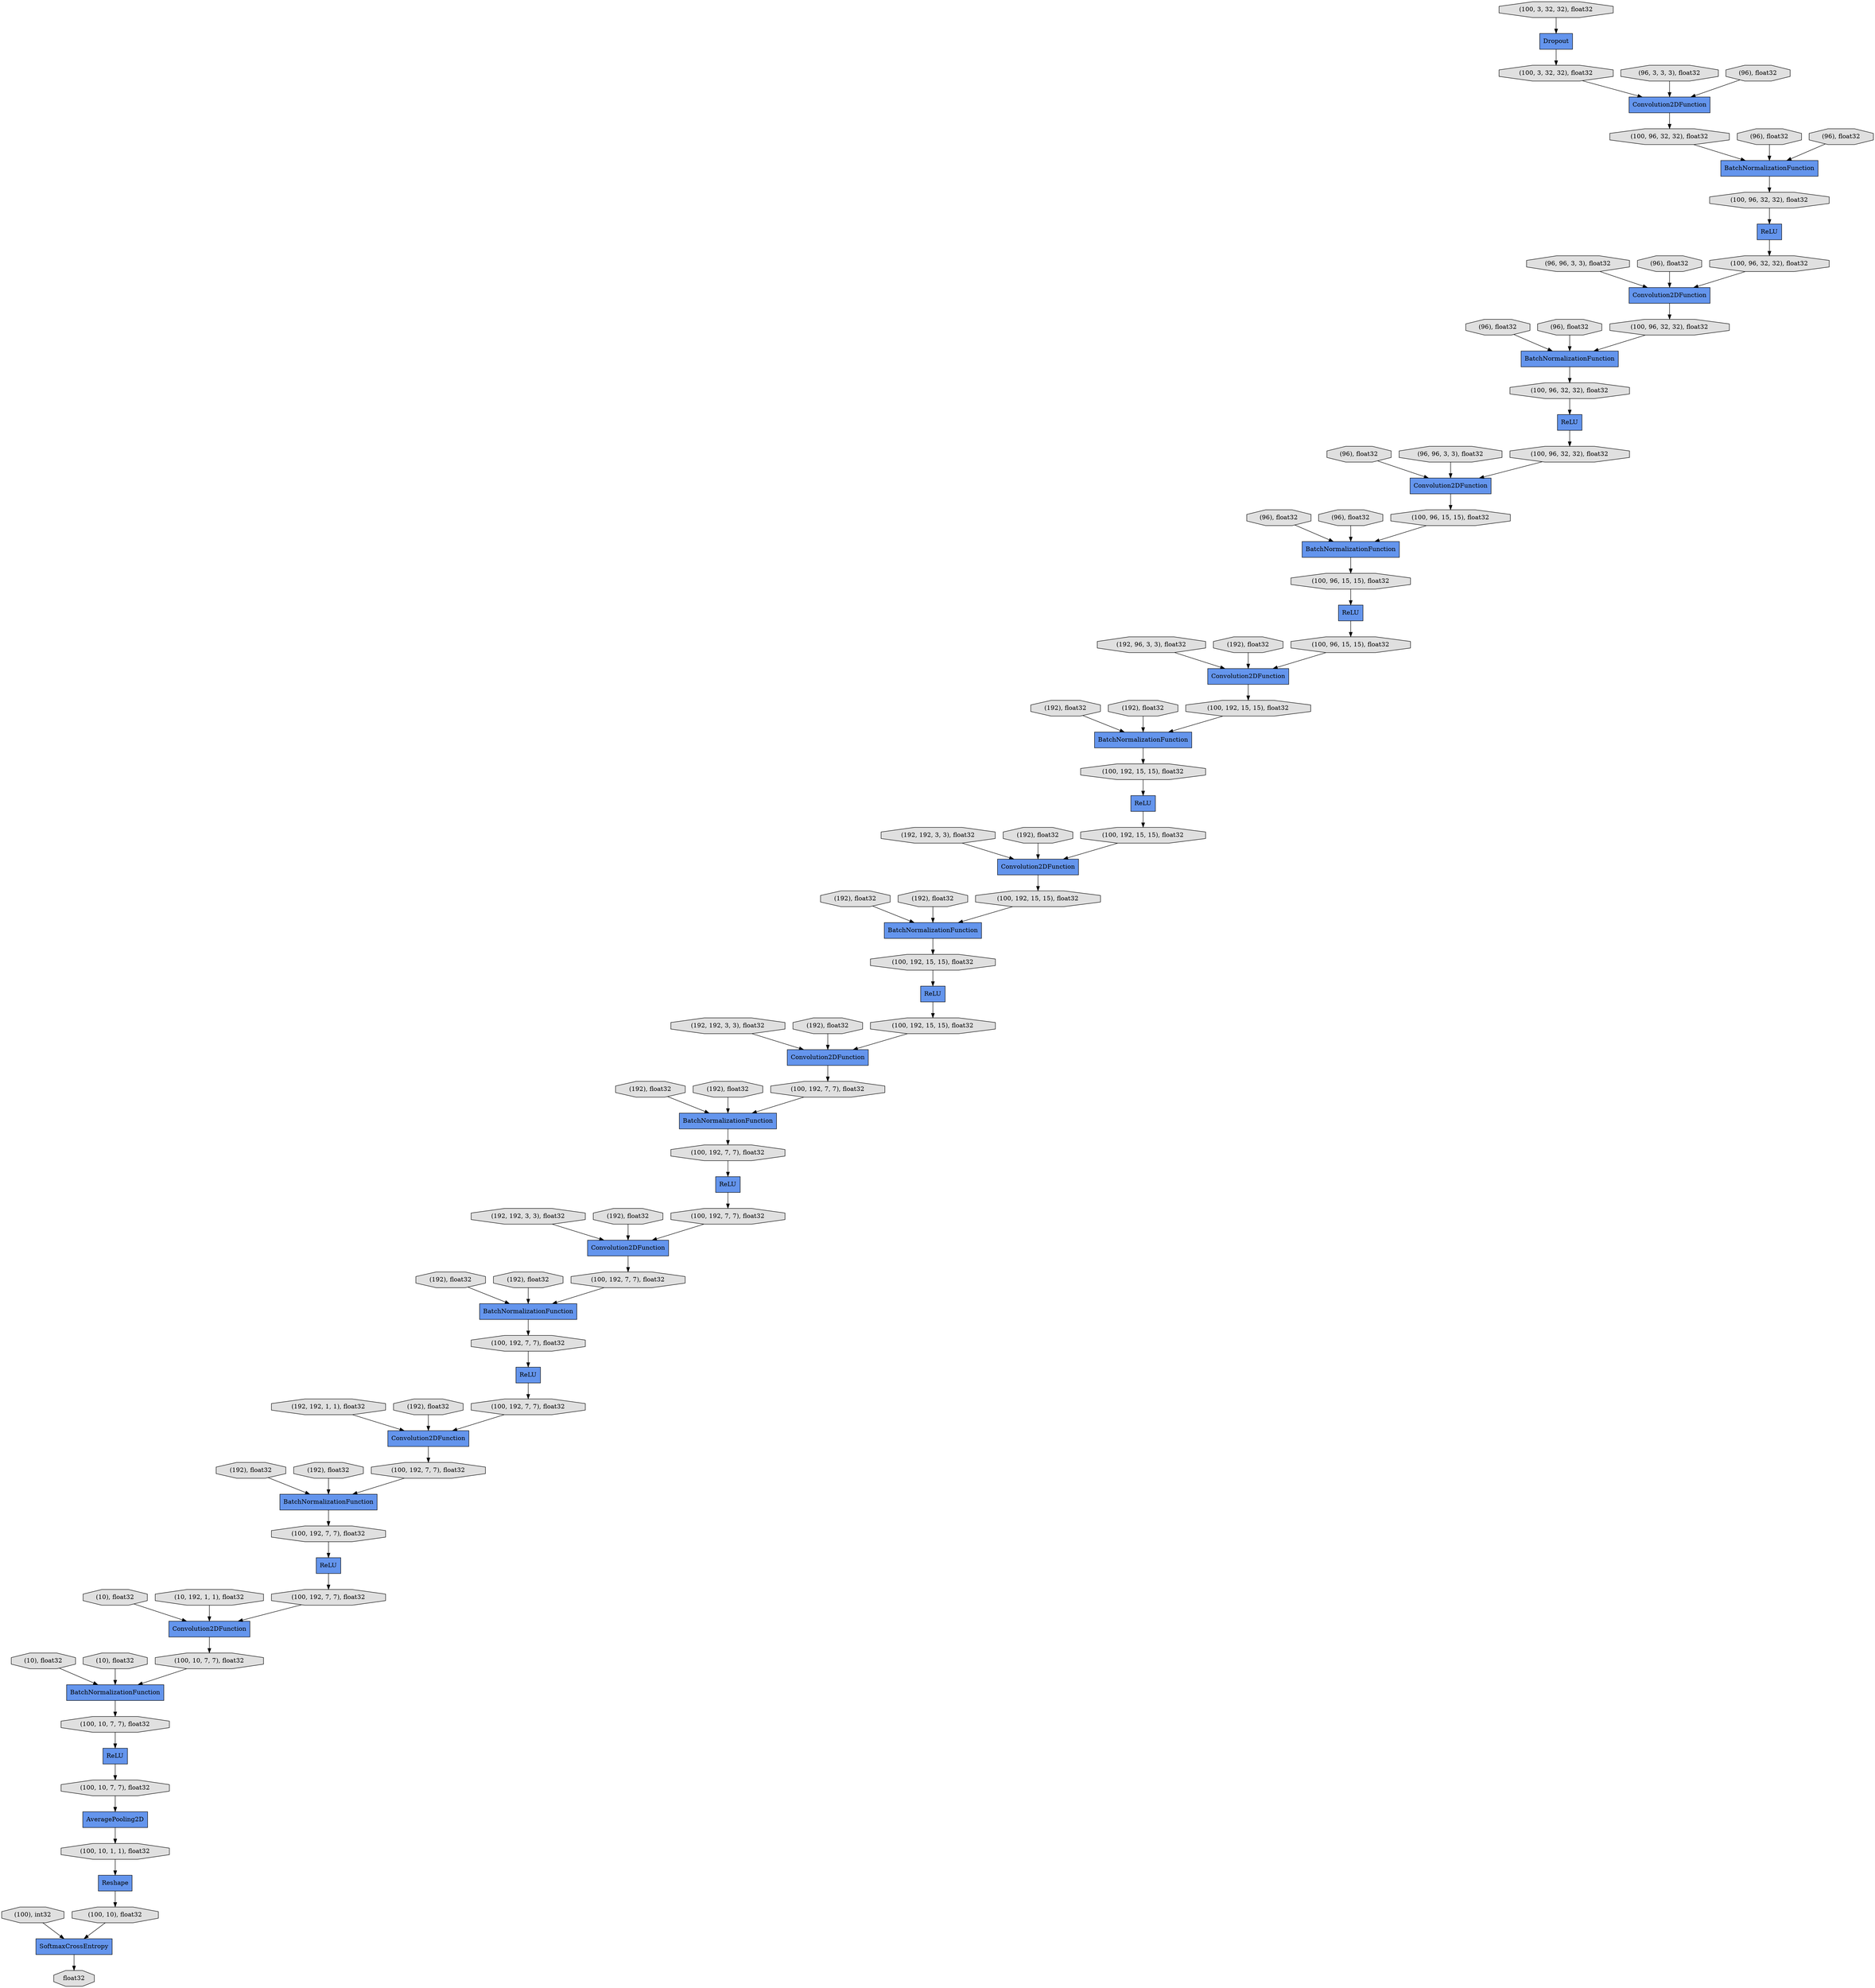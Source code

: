 digraph graphname{rankdir=TB;140076336521288 [label="(100, 96, 32, 32), float32",shape="octagon",fillcolor="#E0E0E0",style="filled"];140076345041024 [label="(10), float32",shape="octagon",fillcolor="#E0E0E0",style="filled"];140076336521344 [label="BatchNormalizationFunction",shape="record",fillcolor="#6495ED",style="filled"];140076345041080 [label="(10), float32",shape="octagon",fillcolor="#E0E0E0",style="filled"];140076336521456 [label="(100, 96, 32, 32), float32",shape="octagon",fillcolor="#E0E0E0",style="filled"];140076345041192 [label="(10), float32",shape="octagon",fillcolor="#E0E0E0",style="filled"];140076336521512 [label="Convolution2DFunction",shape="record",fillcolor="#6495ED",style="filled"];140076336521624 [label="(100, 96, 32, 32), float32",shape="octagon",fillcolor="#E0E0E0",style="filled"];140076336521736 [label="(100, 96, 32, 32), float32",shape="octagon",fillcolor="#E0E0E0",style="filled"];140076336521792 [label="BatchNormalizationFunction",shape="record",fillcolor="#6495ED",style="filled"];140076336521960 [label="ReLU",shape="record",fillcolor="#6495ED",style="filled"];140076336522072 [label="Convolution2DFunction",shape="record",fillcolor="#6495ED",style="filled"];140076336522184 [label="(100, 96, 15, 15), float32",shape="octagon",fillcolor="#E0E0E0",style="filled"];140076345245592 [label="(100, 96, 32, 32), float32",shape="octagon",fillcolor="#E0E0E0",style="filled"];140076336522240 [label="ReLU",shape="record",fillcolor="#6495ED",style="filled"];140076336522352 [label="(100, 96, 15, 15), float32",shape="octagon",fillcolor="#E0E0E0",style="filled"];140076336522464 [label="(100, 96, 15, 15), float32",shape="octagon",fillcolor="#E0E0E0",style="filled"];140076336522520 [label="BatchNormalizationFunction",shape="record",fillcolor="#6495ED",style="filled"];140076336522632 [label="Convolution2DFunction",shape="record",fillcolor="#6495ED",style="filled"];140076336522744 [label="(100, 192, 15, 15), float32",shape="octagon",fillcolor="#E0E0E0",style="filled"];140076336522800 [label="ReLU",shape="record",fillcolor="#6495ED",style="filled"];140076336522912 [label="(100, 192, 15, 15), float32",shape="octagon",fillcolor="#E0E0E0",style="filled"];140076336523024 [label="(100, 192, 15, 15), float32",shape="octagon",fillcolor="#E0E0E0",style="filled"];140076336523080 [label="BatchNormalizationFunction",shape="record",fillcolor="#6495ED",style="filled"];140076336523192 [label="Convolution2DFunction",shape="record",fillcolor="#6495ED",style="filled"];140076336523304 [label="(100, 192, 15, 15), float32",shape="octagon",fillcolor="#E0E0E0",style="filled"];140076336523360 [label="ReLU",shape="record",fillcolor="#6495ED",style="filled"];140076336523472 [label="(100, 192, 15, 15), float32",shape="octagon",fillcolor="#E0E0E0",style="filled"];140076336523584 [label="(100, 192, 15, 15), float32",shape="octagon",fillcolor="#E0E0E0",style="filled"];140076336523640 [label="BatchNormalizationFunction",shape="record",fillcolor="#6495ED",style="filled"];140076336523752 [label="Convolution2DFunction",shape="record",fillcolor="#6495ED",style="filled"];140076336523864 [label="(100, 192, 7, 7), float32",shape="octagon",fillcolor="#E0E0E0",style="filled"];140076336523920 [label="ReLU",shape="record",fillcolor="#6495ED",style="filled"];140076336524032 [label="(100, 192, 7, 7), float32",shape="octagon",fillcolor="#E0E0E0",style="filled"];140076336524088 [label="Convolution2DFunction",shape="record",fillcolor="#6495ED",style="filled"];140076336524144 [label="(100, 192, 7, 7), float32",shape="octagon",fillcolor="#E0E0E0",style="filled"];140076336524200 [label="(100, 192, 7, 7), float32",shape="octagon",fillcolor="#E0E0E0",style="filled"];140076336524312 [label="BatchNormalizationFunction",shape="record",fillcolor="#6495ED",style="filled"];140076336524536 [label="(100, 192, 7, 7), float32",shape="octagon",fillcolor="#E0E0E0",style="filled"];140076336524592 [label="BatchNormalizationFunction",shape="record",fillcolor="#6495ED",style="filled"];140076336524648 [label="(100, 192, 7, 7), float32",shape="octagon",fillcolor="#E0E0E0",style="filled"];140076336524704 [label="ReLU",shape="record",fillcolor="#6495ED",style="filled"];140076336524872 [label="ReLU",shape="record",fillcolor="#6495ED",style="filled"];140076336524984 [label="(100, 192, 7, 7), float32",shape="octagon",fillcolor="#E0E0E0",style="filled"];140076336525096 [label="Convolution2DFunction",shape="record",fillcolor="#6495ED",style="filled"];140076336525152 [label="(100, 192, 7, 7), float32",shape="octagon",fillcolor="#E0E0E0",style="filled"];140076336525264 [label="Convolution2DFunction",shape="record",fillcolor="#6495ED",style="filled"];140076336558152 [label="BatchNormalizationFunction",shape="record",fillcolor="#6495ED",style="filled"];140076345086080 [label="(96), float32",shape="octagon",fillcolor="#E0E0E0",style="filled"];140076336558264 [label="(100, 192, 7, 7), float32",shape="octagon",fillcolor="#E0E0E0",style="filled"];140076345086136 [label="(96, 96, 3, 3), float32",shape="octagon",fillcolor="#E0E0E0",style="filled"];140076336558376 [label="(100, 10, 7, 7), float32",shape="octagon",fillcolor="#E0E0E0",style="filled"];140076336558488 [label="ReLU",shape="record",fillcolor="#6495ED",style="filled"];140076336558544 [label="(100, 10, 7, 7), float32",shape="octagon",fillcolor="#E0E0E0",style="filled"];140076401259072 [label="Reshape",shape="record",fillcolor="#6495ED",style="filled"];140076345086584 [label="(96), float32",shape="octagon",fillcolor="#E0E0E0",style="filled"];140076347757176 [label="Convolution2DFunction",shape="record",fillcolor="#6495ED",style="filled"];140076336558824 [label="AveragePooling2D",shape="record",fillcolor="#6495ED",style="filled"];140076336558880 [label="(100, 10, 7, 7), float32",shape="octagon",fillcolor="#E0E0E0",style="filled"];140076345086808 [label="(96, 96, 3, 3), float32",shape="octagon",fillcolor="#E0E0E0",style="filled"];140076401259464 [label="(100, 10, 1, 1), float32",shape="octagon",fillcolor="#E0E0E0",style="filled"];140076336559216 [label="(100, 10), float32",shape="octagon",fillcolor="#E0E0E0",style="filled"];140076345087200 [label="(96), float32",shape="octagon",fillcolor="#E0E0E0",style="filled"];140076336559384 [label="float32",shape="octagon",fillcolor="#E0E0E0",style="filled"];140076345087256 [label="(10, 192, 1, 1), float32",shape="octagon",fillcolor="#E0E0E0",style="filled"];140076345087424 [label="(96), float32",shape="octagon",fillcolor="#E0E0E0",style="filled"];140076345087592 [label="(96), float32",shape="octagon",fillcolor="#E0E0E0",style="filled"];140076345087648 [label="(96), float32",shape="octagon",fillcolor="#E0E0E0",style="filled"];140076345087704 [label="(96), float32",shape="octagon",fillcolor="#E0E0E0",style="filled"];140076345087816 [label="(96), float32",shape="octagon",fillcolor="#E0E0E0",style="filled"];140076345088040 [label="(192, 96, 3, 3), float32",shape="octagon",fillcolor="#E0E0E0",style="filled"];140076345088152 [label="(192), float32",shape="octagon",fillcolor="#E0E0E0",style="filled"];140076345088208 [label="(192), float32",shape="octagon",fillcolor="#E0E0E0",style="filled"];140076345088320 [label="(192), float32",shape="octagon",fillcolor="#E0E0E0",style="filled"];140076345088432 [label="(192, 192, 3, 3), float32",shape="octagon",fillcolor="#E0E0E0",style="filled"];140077033339424 [label="SoftmaxCrossEntropy",shape="record",fillcolor="#6495ED",style="filled"];140076345088544 [label="(192), float32",shape="octagon",fillcolor="#E0E0E0",style="filled"];140076345088600 [label="(192), float32",shape="octagon",fillcolor="#E0E0E0",style="filled"];140076345088712 [label="(192), float32",shape="octagon",fillcolor="#E0E0E0",style="filled"];140076347857608 [label="(100, 3, 32, 32), float32",shape="octagon",fillcolor="#E0E0E0",style="filled"];140076345088824 [label="(192, 192, 3, 3), float32",shape="octagon",fillcolor="#E0E0E0",style="filled"];140076345088936 [label="(192), float32",shape="octagon",fillcolor="#E0E0E0",style="filled"];140076345088992 [label="(192), float32",shape="octagon",fillcolor="#E0E0E0",style="filled"];140076345244640 [label="Dropout",shape="record",fillcolor="#6495ED",style="filled"];140076345089160 [label="(192), float32",shape="octagon",fillcolor="#E0E0E0",style="filled"];140076347948224 [label="(96, 3, 3, 3), float32",shape="octagon",fillcolor="#E0E0E0",style="filled"];140076345089272 [label="(192, 192, 3, 3), float32",shape="octagon",fillcolor="#E0E0E0",style="filled"];140076345089384 [label="(192), float32",shape="octagon",fillcolor="#E0E0E0",style="filled"];140076345245032 [label="(100, 3, 32, 32), float32",shape="octagon",fillcolor="#E0E0E0",style="filled"];140076345245088 [label="(100), int32",shape="octagon",fillcolor="#E0E0E0",style="filled"];140076345089440 [label="(192), float32",shape="octagon",fillcolor="#E0E0E0",style="filled"];140076345089552 [label="(192), float32",shape="octagon",fillcolor="#E0E0E0",style="filled"];140076345245200 [label="BatchNormalizationFunction",shape="record",fillcolor="#6495ED",style="filled"];140076345089664 [label="(192, 192, 1, 1), float32",shape="octagon",fillcolor="#E0E0E0",style="filled"];140076347948672 [label="(96), float32",shape="octagon",fillcolor="#E0E0E0",style="filled"];140076345089776 [label="(192), float32",shape="octagon",fillcolor="#E0E0E0",style="filled"];140076345089832 [label="(192), float32",shape="octagon",fillcolor="#E0E0E0",style="filled"];140076345245480 [label="ReLU",shape="record",fillcolor="#6495ED",style="filled"];140076345245536 [label="(100, 96, 32, 32), float32",shape="octagon",fillcolor="#E0E0E0",style="filled"];140076345089944 [label="(192), float32",shape="octagon",fillcolor="#E0E0E0",style="filled"];140076336523192 -> 140076336523584;140076345088432 -> 140076336523192;140076336558376 -> 140076336558152;140076336524536 -> 140076336524312;140076345041024 -> 140076336525264;140076345088040 -> 140076336522632;140076345087816 -> 140076336521512;140076345088824 -> 140076336523752;140076345245200 -> 140076345245536;140076347948224 -> 140076347757176;140077033339424 -> 140076336559384;140076401259464 -> 140076401259072;140076345087424 -> 140076336521344;140076345088320 -> 140076336522520;140076336523640 -> 140076336524032;140076336522352 -> 140076336522240;140076345089440 -> 140076336524312;140076336521512 -> 140076336521624;140076336524872 -> 140076336524200;140076345245536 -> 140076345245480;140076336523920 -> 140076336523864;140076345086808 -> 140076336521512;140076336523752 -> 140076336524144;140076345087200 -> 140076345245200;140076347948672 -> 140076347757176;140076336522464 -> 140076336521792;140076336521344 -> 140076336521736;140076336525152 -> 140076336524592;140076345088544 -> 140076336523192;140076336524592 -> 140076336524984;140076336522184 -> 140076336522632;140076345089160 -> 140076336523640;140076336524032 -> 140076336523920;140076345087704 -> 140076336521792;140076345089944 -> 140076336524592;140076336523472 -> 140076336523360;140076336522744 -> 140076336523192;140076336524704 -> 140076336558264;140076345245592 -> 140076345245200;140076336558544 -> 140076336558824;140076336524200 -> 140076336525096;140076336524312 -> 140076336524648;140076345087256 -> 140076336525264;140076345086080 -> 140076336522072;140076336524984 -> 140076336524704;140076345088600 -> 140076336523080;140076345086136 -> 140076336522072;140076345088152 -> 140076336522632;140076345041192 -> 140076336558152;140076336524144 -> 140076336523640;140076347757176 -> 140076345245592;140076336523360 -> 140076336523304;140076336523024 -> 140076336522520;140076336522520 -> 140076336522912;140076336523304 -> 140076336523752;140076345245088 -> 140077033339424;140076336558488 -> 140076336558544;140076345244640 -> 140076347857608;140076336525096 -> 140076336525152;140076336521736 -> 140076336521960;140076345088992 -> 140076336523640;140076336523864 -> 140076336524088;140076336522072 -> 140076336522464;140076336522632 -> 140076336523024;140076336524648 -> 140076336524872;140076336521960 -> 140076336521456;140076345089664 -> 140076336525096;140076336558824 -> 140076401259464;140076336525264 -> 140076336558376;140076345087648 -> 140076336521792;140076336558880 -> 140076336558488;140076336521288 -> 140076336521512;140076336521624 -> 140076336521344;140076336522912 -> 140076336522800;140076336523080 -> 140076336523472;140076345089832 -> 140076336524592;140076345089272 -> 140076336524088;140076336559216 -> 140077033339424;140076336522240 -> 140076336522184;140076345041080 -> 140076336558152;140076345087592 -> 140076336521344;140076345086584 -> 140076345245200;140076347857608 -> 140076347757176;140076336521456 -> 140076336522072;140076336558264 -> 140076336525264;140076336522800 -> 140076336522744;140076345088208 -> 140076336522520;140076345089552 -> 140076336524312;140076345245032 -> 140076345244640;140076336521792 -> 140076336522352;140076401259072 -> 140076336559216;140076345088712 -> 140076336523080;140076336558152 -> 140076336558880;140076336523584 -> 140076336523080;140076345245480 -> 140076336521288;140076345089384 -> 140076336524088;140076336524088 -> 140076336524536;140076345088936 -> 140076336523752;140076345089776 -> 140076336525096;}